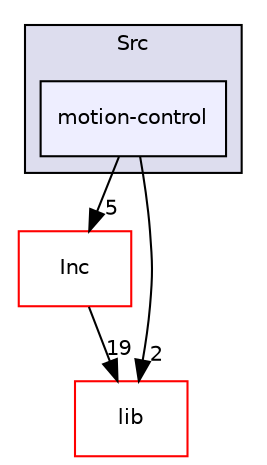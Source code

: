 digraph "/home/developer/robocup-firmware/robot/control/Src/motion-control" {
  compound=true
  node [ fontsize="10", fontname="Helvetica"];
  edge [ labelfontsize="10", labelfontname="Helvetica"];
  subgraph clusterdir_14914f564013f1239c8dda9339169d9f {
    graph [ bgcolor="#ddddee", pencolor="black", label="Src" fontname="Helvetica", fontsize="10", URL="dir_14914f564013f1239c8dda9339169d9f.html"]
  dir_4718ffab4fdcd285505dfade7cd1ef4d [shape=box, label="motion-control", style="filled", fillcolor="#eeeeff", pencolor="black", URL="dir_4718ffab4fdcd285505dfade7cd1ef4d.html"];
  }
  dir_fd52124c4ca61b3c99db413ceca9f983 [shape=box label="Inc" fillcolor="white" style="filled" color="red" URL="dir_fd52124c4ca61b3c99db413ceca9f983.html"];
  dir_bce75092e74c8e5afefc19c24a06f395 [shape=box label="lib" fillcolor="white" style="filled" color="red" URL="dir_bce75092e74c8e5afefc19c24a06f395.html"];
  dir_4718ffab4fdcd285505dfade7cd1ef4d->dir_fd52124c4ca61b3c99db413ceca9f983 [headlabel="5", labeldistance=1.5 headhref="dir_000010_000004.html"];
  dir_4718ffab4fdcd285505dfade7cd1ef4d->dir_bce75092e74c8e5afefc19c24a06f395 [headlabel="2", labeldistance=1.5 headhref="dir_000010_000013.html"];
  dir_fd52124c4ca61b3c99db413ceca9f983->dir_bce75092e74c8e5afefc19c24a06f395 [headlabel="19", labeldistance=1.5 headhref="dir_000004_000013.html"];
}
